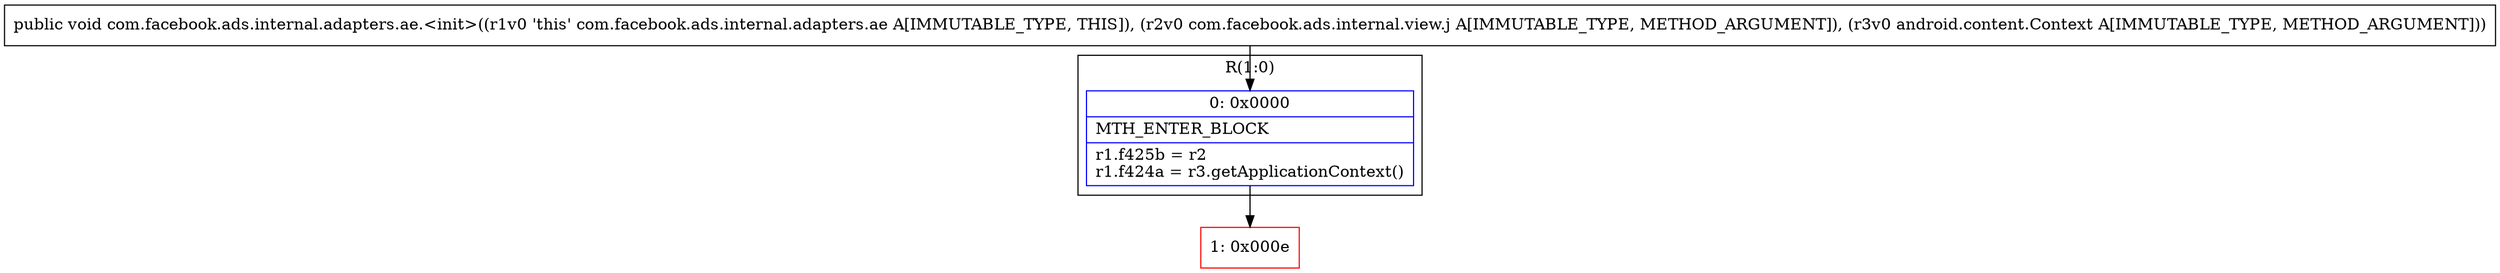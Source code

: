 digraph "CFG forcom.facebook.ads.internal.adapters.ae.\<init\>(Lcom\/facebook\/ads\/internal\/view\/j;Landroid\/content\/Context;)V" {
subgraph cluster_Region_1994117439 {
label = "R(1:0)";
node [shape=record,color=blue];
Node_0 [shape=record,label="{0\:\ 0x0000|MTH_ENTER_BLOCK\l|r1.f425b = r2\lr1.f424a = r3.getApplicationContext()\l}"];
}
Node_1 [shape=record,color=red,label="{1\:\ 0x000e}"];
MethodNode[shape=record,label="{public void com.facebook.ads.internal.adapters.ae.\<init\>((r1v0 'this' com.facebook.ads.internal.adapters.ae A[IMMUTABLE_TYPE, THIS]), (r2v0 com.facebook.ads.internal.view.j A[IMMUTABLE_TYPE, METHOD_ARGUMENT]), (r3v0 android.content.Context A[IMMUTABLE_TYPE, METHOD_ARGUMENT])) }"];
MethodNode -> Node_0;
Node_0 -> Node_1;
}


